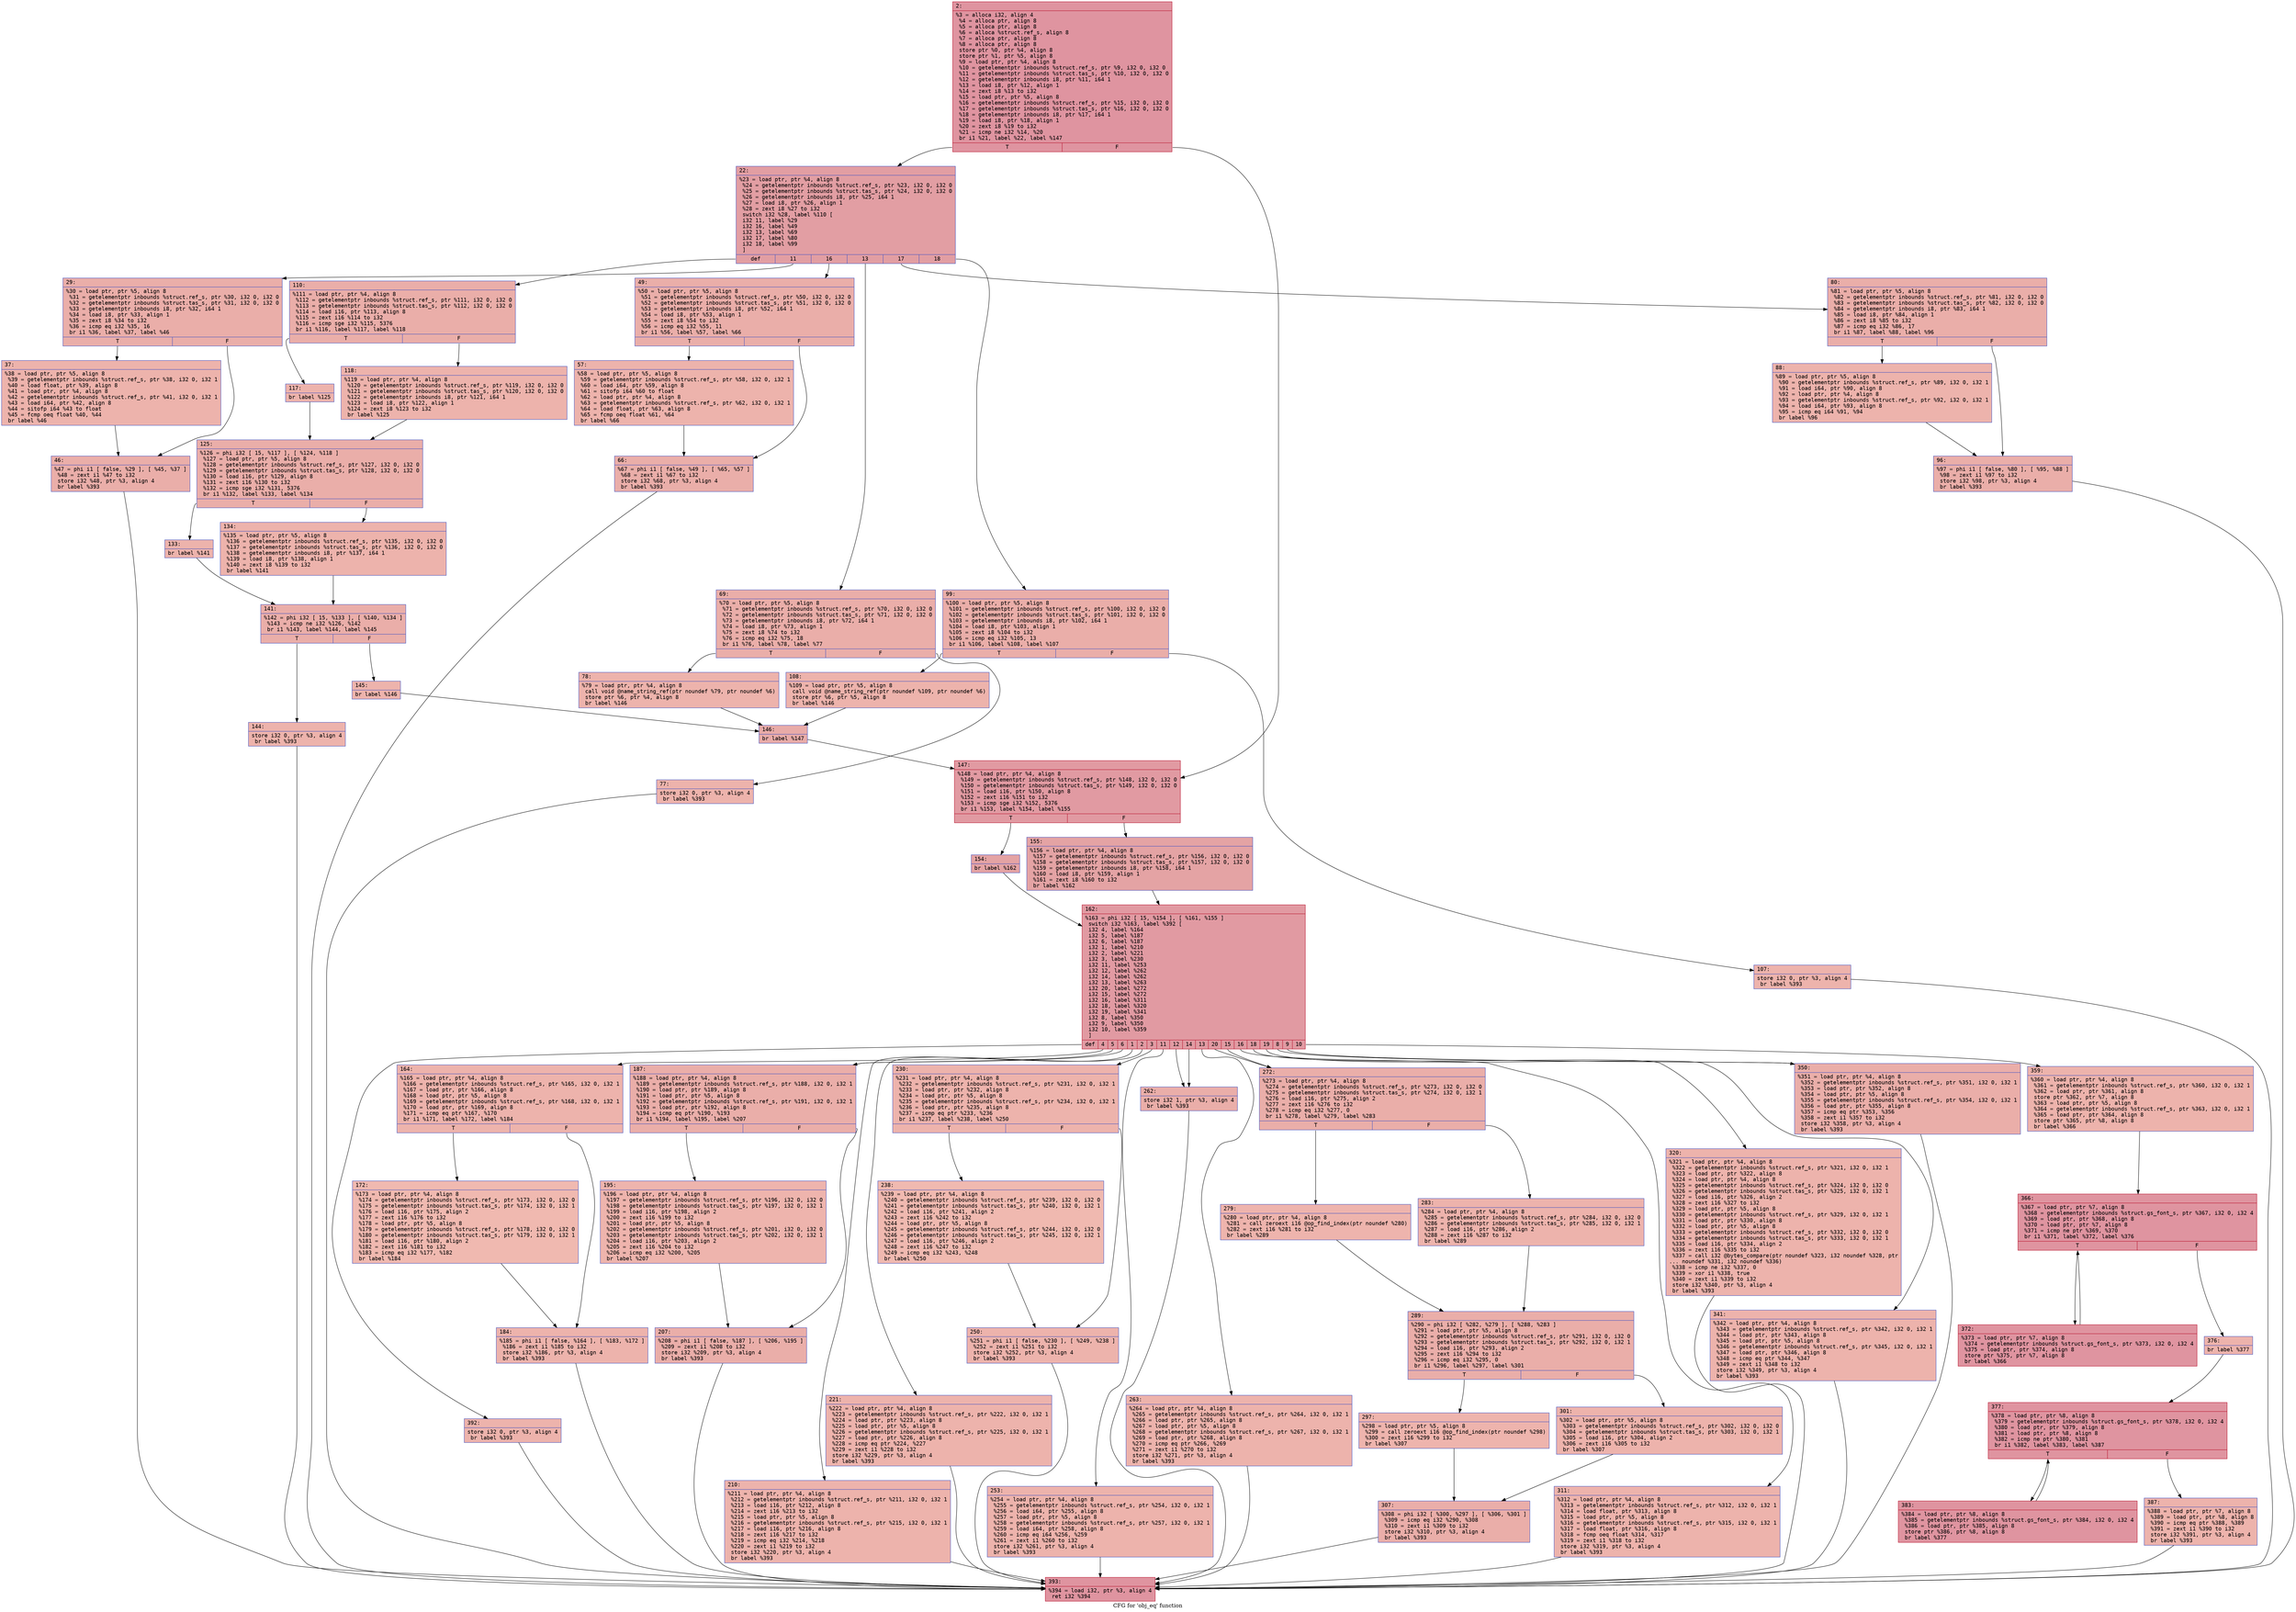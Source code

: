 digraph "CFG for 'obj_eq' function" {
	label="CFG for 'obj_eq' function";

	Node0x600003592f80 [shape=record,color="#b70d28ff", style=filled, fillcolor="#b70d2870" fontname="Courier",label="{2:\l|  %3 = alloca i32, align 4\l  %4 = alloca ptr, align 8\l  %5 = alloca ptr, align 8\l  %6 = alloca %struct.ref_s, align 8\l  %7 = alloca ptr, align 8\l  %8 = alloca ptr, align 8\l  store ptr %0, ptr %4, align 8\l  store ptr %1, ptr %5, align 8\l  %9 = load ptr, ptr %4, align 8\l  %10 = getelementptr inbounds %struct.ref_s, ptr %9, i32 0, i32 0\l  %11 = getelementptr inbounds %struct.tas_s, ptr %10, i32 0, i32 0\l  %12 = getelementptr inbounds i8, ptr %11, i64 1\l  %13 = load i8, ptr %12, align 1\l  %14 = zext i8 %13 to i32\l  %15 = load ptr, ptr %5, align 8\l  %16 = getelementptr inbounds %struct.ref_s, ptr %15, i32 0, i32 0\l  %17 = getelementptr inbounds %struct.tas_s, ptr %16, i32 0, i32 0\l  %18 = getelementptr inbounds i8, ptr %17, i64 1\l  %19 = load i8, ptr %18, align 1\l  %20 = zext i8 %19 to i32\l  %21 = icmp ne i32 %14, %20\l  br i1 %21, label %22, label %147\l|{<s0>T|<s1>F}}"];
	Node0x600003592f80:s0 -> Node0x600003592fd0[tooltip="2 -> 22\nProbability 50.00%" ];
	Node0x600003592f80:s1 -> Node0x6000035937f0[tooltip="2 -> 147\nProbability 50.00%" ];
	Node0x600003592fd0 [shape=record,color="#3d50c3ff", style=filled, fillcolor="#be242e70" fontname="Courier",label="{22:\l|  %23 = load ptr, ptr %4, align 8\l  %24 = getelementptr inbounds %struct.ref_s, ptr %23, i32 0, i32 0\l  %25 = getelementptr inbounds %struct.tas_s, ptr %24, i32 0, i32 0\l  %26 = getelementptr inbounds i8, ptr %25, i64 1\l  %27 = load i8, ptr %26, align 1\l  %28 = zext i8 %27 to i32\l  switch i32 %28, label %110 [\l    i32 11, label %29\l    i32 16, label %49\l    i32 13, label %69\l    i32 17, label %80\l    i32 18, label %99\l  ]\l|{<s0>def|<s1>11|<s2>16|<s3>13|<s4>17|<s5>18}}"];
	Node0x600003592fd0:s0 -> Node0x6000035934d0[tooltip="22 -> 110\nProbability 16.67%" ];
	Node0x600003592fd0:s1 -> Node0x600003593020[tooltip="22 -> 29\nProbability 16.67%" ];
	Node0x600003592fd0:s2 -> Node0x600003593110[tooltip="22 -> 49\nProbability 16.67%" ];
	Node0x600003592fd0:s3 -> Node0x600003593200[tooltip="22 -> 69\nProbability 16.67%" ];
	Node0x600003592fd0:s4 -> Node0x6000035932f0[tooltip="22 -> 80\nProbability 16.67%" ];
	Node0x600003592fd0:s5 -> Node0x6000035933e0[tooltip="22 -> 99\nProbability 16.67%" ];
	Node0x600003593020 [shape=record,color="#3d50c3ff", style=filled, fillcolor="#d0473d70" fontname="Courier",label="{29:\l|  %30 = load ptr, ptr %5, align 8\l  %31 = getelementptr inbounds %struct.ref_s, ptr %30, i32 0, i32 0\l  %32 = getelementptr inbounds %struct.tas_s, ptr %31, i32 0, i32 0\l  %33 = getelementptr inbounds i8, ptr %32, i64 1\l  %34 = load i8, ptr %33, align 1\l  %35 = zext i8 %34 to i32\l  %36 = icmp eq i32 %35, 16\l  br i1 %36, label %37, label %46\l|{<s0>T|<s1>F}}"];
	Node0x600003593020:s0 -> Node0x600003593070[tooltip="29 -> 37\nProbability 50.00%" ];
	Node0x600003593020:s1 -> Node0x6000035930c0[tooltip="29 -> 46\nProbability 50.00%" ];
	Node0x600003593070 [shape=record,color="#3d50c3ff", style=filled, fillcolor="#d6524470" fontname="Courier",label="{37:\l|  %38 = load ptr, ptr %5, align 8\l  %39 = getelementptr inbounds %struct.ref_s, ptr %38, i32 0, i32 1\l  %40 = load float, ptr %39, align 8\l  %41 = load ptr, ptr %4, align 8\l  %42 = getelementptr inbounds %struct.ref_s, ptr %41, i32 0, i32 1\l  %43 = load i64, ptr %42, align 8\l  %44 = sitofp i64 %43 to float\l  %45 = fcmp oeq float %40, %44\l  br label %46\l}"];
	Node0x600003593070 -> Node0x6000035930c0[tooltip="37 -> 46\nProbability 100.00%" ];
	Node0x6000035930c0 [shape=record,color="#3d50c3ff", style=filled, fillcolor="#d0473d70" fontname="Courier",label="{46:\l|  %47 = phi i1 [ false, %29 ], [ %45, %37 ]\l  %48 = zext i1 %47 to i32\l  store i32 %48, ptr %3, align 4\l  br label %393\l}"];
	Node0x6000035930c0 -> Node0x6000035943c0[tooltip="46 -> 393\nProbability 100.00%" ];
	Node0x600003593110 [shape=record,color="#3d50c3ff", style=filled, fillcolor="#d0473d70" fontname="Courier",label="{49:\l|  %50 = load ptr, ptr %5, align 8\l  %51 = getelementptr inbounds %struct.ref_s, ptr %50, i32 0, i32 0\l  %52 = getelementptr inbounds %struct.tas_s, ptr %51, i32 0, i32 0\l  %53 = getelementptr inbounds i8, ptr %52, i64 1\l  %54 = load i8, ptr %53, align 1\l  %55 = zext i8 %54 to i32\l  %56 = icmp eq i32 %55, 11\l  br i1 %56, label %57, label %66\l|{<s0>T|<s1>F}}"];
	Node0x600003593110:s0 -> Node0x600003593160[tooltip="49 -> 57\nProbability 50.00%" ];
	Node0x600003593110:s1 -> Node0x6000035931b0[tooltip="49 -> 66\nProbability 50.00%" ];
	Node0x600003593160 [shape=record,color="#3d50c3ff", style=filled, fillcolor="#d6524470" fontname="Courier",label="{57:\l|  %58 = load ptr, ptr %5, align 8\l  %59 = getelementptr inbounds %struct.ref_s, ptr %58, i32 0, i32 1\l  %60 = load i64, ptr %59, align 8\l  %61 = sitofp i64 %60 to float\l  %62 = load ptr, ptr %4, align 8\l  %63 = getelementptr inbounds %struct.ref_s, ptr %62, i32 0, i32 1\l  %64 = load float, ptr %63, align 8\l  %65 = fcmp oeq float %61, %64\l  br label %66\l}"];
	Node0x600003593160 -> Node0x6000035931b0[tooltip="57 -> 66\nProbability 100.00%" ];
	Node0x6000035931b0 [shape=record,color="#3d50c3ff", style=filled, fillcolor="#d0473d70" fontname="Courier",label="{66:\l|  %67 = phi i1 [ false, %49 ], [ %65, %57 ]\l  %68 = zext i1 %67 to i32\l  store i32 %68, ptr %3, align 4\l  br label %393\l}"];
	Node0x6000035931b0 -> Node0x6000035943c0[tooltip="66 -> 393\nProbability 100.00%" ];
	Node0x600003593200 [shape=record,color="#3d50c3ff", style=filled, fillcolor="#d0473d70" fontname="Courier",label="{69:\l|  %70 = load ptr, ptr %5, align 8\l  %71 = getelementptr inbounds %struct.ref_s, ptr %70, i32 0, i32 0\l  %72 = getelementptr inbounds %struct.tas_s, ptr %71, i32 0, i32 0\l  %73 = getelementptr inbounds i8, ptr %72, i64 1\l  %74 = load i8, ptr %73, align 1\l  %75 = zext i8 %74 to i32\l  %76 = icmp eq i32 %75, 18\l  br i1 %76, label %78, label %77\l|{<s0>T|<s1>F}}"];
	Node0x600003593200:s0 -> Node0x6000035932a0[tooltip="69 -> 78\nProbability 50.00%" ];
	Node0x600003593200:s1 -> Node0x600003593250[tooltip="69 -> 77\nProbability 50.00%" ];
	Node0x600003593250 [shape=record,color="#3d50c3ff", style=filled, fillcolor="#d6524470" fontname="Courier",label="{77:\l|  store i32 0, ptr %3, align 4\l  br label %393\l}"];
	Node0x600003593250 -> Node0x6000035943c0[tooltip="77 -> 393\nProbability 100.00%" ];
	Node0x6000035932a0 [shape=record,color="#3d50c3ff", style=filled, fillcolor="#d6524470" fontname="Courier",label="{78:\l|  %79 = load ptr, ptr %4, align 8\l  call void @name_string_ref(ptr noundef %79, ptr noundef %6)\l  store ptr %6, ptr %4, align 8\l  br label %146\l}"];
	Node0x6000035932a0 -> Node0x6000035937a0[tooltip="78 -> 146\nProbability 100.00%" ];
	Node0x6000035932f0 [shape=record,color="#3d50c3ff", style=filled, fillcolor="#d0473d70" fontname="Courier",label="{80:\l|  %81 = load ptr, ptr %5, align 8\l  %82 = getelementptr inbounds %struct.ref_s, ptr %81, i32 0, i32 0\l  %83 = getelementptr inbounds %struct.tas_s, ptr %82, i32 0, i32 0\l  %84 = getelementptr inbounds i8, ptr %83, i64 1\l  %85 = load i8, ptr %84, align 1\l  %86 = zext i8 %85 to i32\l  %87 = icmp eq i32 %86, 17\l  br i1 %87, label %88, label %96\l|{<s0>T|<s1>F}}"];
	Node0x6000035932f0:s0 -> Node0x600003593340[tooltip="80 -> 88\nProbability 50.00%" ];
	Node0x6000035932f0:s1 -> Node0x600003593390[tooltip="80 -> 96\nProbability 50.00%" ];
	Node0x600003593340 [shape=record,color="#3d50c3ff", style=filled, fillcolor="#d6524470" fontname="Courier",label="{88:\l|  %89 = load ptr, ptr %5, align 8\l  %90 = getelementptr inbounds %struct.ref_s, ptr %89, i32 0, i32 1\l  %91 = load i64, ptr %90, align 8\l  %92 = load ptr, ptr %4, align 8\l  %93 = getelementptr inbounds %struct.ref_s, ptr %92, i32 0, i32 1\l  %94 = load i64, ptr %93, align 8\l  %95 = icmp eq i64 %91, %94\l  br label %96\l}"];
	Node0x600003593340 -> Node0x600003593390[tooltip="88 -> 96\nProbability 100.00%" ];
	Node0x600003593390 [shape=record,color="#3d50c3ff", style=filled, fillcolor="#d0473d70" fontname="Courier",label="{96:\l|  %97 = phi i1 [ false, %80 ], [ %95, %88 ]\l  %98 = zext i1 %97 to i32\l  store i32 %98, ptr %3, align 4\l  br label %393\l}"];
	Node0x600003593390 -> Node0x6000035943c0[tooltip="96 -> 393\nProbability 100.00%" ];
	Node0x6000035933e0 [shape=record,color="#3d50c3ff", style=filled, fillcolor="#d0473d70" fontname="Courier",label="{99:\l|  %100 = load ptr, ptr %5, align 8\l  %101 = getelementptr inbounds %struct.ref_s, ptr %100, i32 0, i32 0\l  %102 = getelementptr inbounds %struct.tas_s, ptr %101, i32 0, i32 0\l  %103 = getelementptr inbounds i8, ptr %102, i64 1\l  %104 = load i8, ptr %103, align 1\l  %105 = zext i8 %104 to i32\l  %106 = icmp eq i32 %105, 13\l  br i1 %106, label %108, label %107\l|{<s0>T|<s1>F}}"];
	Node0x6000035933e0:s0 -> Node0x600003593480[tooltip="99 -> 108\nProbability 50.00%" ];
	Node0x6000035933e0:s1 -> Node0x600003593430[tooltip="99 -> 107\nProbability 50.00%" ];
	Node0x600003593430 [shape=record,color="#3d50c3ff", style=filled, fillcolor="#d6524470" fontname="Courier",label="{107:\l|  store i32 0, ptr %3, align 4\l  br label %393\l}"];
	Node0x600003593430 -> Node0x6000035943c0[tooltip="107 -> 393\nProbability 100.00%" ];
	Node0x600003593480 [shape=record,color="#3d50c3ff", style=filled, fillcolor="#d6524470" fontname="Courier",label="{108:\l|  %109 = load ptr, ptr %5, align 8\l  call void @name_string_ref(ptr noundef %109, ptr noundef %6)\l  store ptr %6, ptr %5, align 8\l  br label %146\l}"];
	Node0x600003593480 -> Node0x6000035937a0[tooltip="108 -> 146\nProbability 100.00%" ];
	Node0x6000035934d0 [shape=record,color="#3d50c3ff", style=filled, fillcolor="#d0473d70" fontname="Courier",label="{110:\l|  %111 = load ptr, ptr %4, align 8\l  %112 = getelementptr inbounds %struct.ref_s, ptr %111, i32 0, i32 0\l  %113 = getelementptr inbounds %struct.tas_s, ptr %112, i32 0, i32 0\l  %114 = load i16, ptr %113, align 8\l  %115 = zext i16 %114 to i32\l  %116 = icmp sge i32 %115, 5376\l  br i1 %116, label %117, label %118\l|{<s0>T|<s1>F}}"];
	Node0x6000035934d0:s0 -> Node0x600003593520[tooltip="110 -> 117\nProbability 50.00%" ];
	Node0x6000035934d0:s1 -> Node0x600003593570[tooltip="110 -> 118\nProbability 50.00%" ];
	Node0x600003593520 [shape=record,color="#3d50c3ff", style=filled, fillcolor="#d6524470" fontname="Courier",label="{117:\l|  br label %125\l}"];
	Node0x600003593520 -> Node0x6000035935c0[tooltip="117 -> 125\nProbability 100.00%" ];
	Node0x600003593570 [shape=record,color="#3d50c3ff", style=filled, fillcolor="#d6524470" fontname="Courier",label="{118:\l|  %119 = load ptr, ptr %4, align 8\l  %120 = getelementptr inbounds %struct.ref_s, ptr %119, i32 0, i32 0\l  %121 = getelementptr inbounds %struct.tas_s, ptr %120, i32 0, i32 0\l  %122 = getelementptr inbounds i8, ptr %121, i64 1\l  %123 = load i8, ptr %122, align 1\l  %124 = zext i8 %123 to i32\l  br label %125\l}"];
	Node0x600003593570 -> Node0x6000035935c0[tooltip="118 -> 125\nProbability 100.00%" ];
	Node0x6000035935c0 [shape=record,color="#3d50c3ff", style=filled, fillcolor="#d0473d70" fontname="Courier",label="{125:\l|  %126 = phi i32 [ 15, %117 ], [ %124, %118 ]\l  %127 = load ptr, ptr %5, align 8\l  %128 = getelementptr inbounds %struct.ref_s, ptr %127, i32 0, i32 0\l  %129 = getelementptr inbounds %struct.tas_s, ptr %128, i32 0, i32 0\l  %130 = load i16, ptr %129, align 8\l  %131 = zext i16 %130 to i32\l  %132 = icmp sge i32 %131, 5376\l  br i1 %132, label %133, label %134\l|{<s0>T|<s1>F}}"];
	Node0x6000035935c0:s0 -> Node0x600003593610[tooltip="125 -> 133\nProbability 50.00%" ];
	Node0x6000035935c0:s1 -> Node0x600003593660[tooltip="125 -> 134\nProbability 50.00%" ];
	Node0x600003593610 [shape=record,color="#3d50c3ff", style=filled, fillcolor="#d6524470" fontname="Courier",label="{133:\l|  br label %141\l}"];
	Node0x600003593610 -> Node0x6000035936b0[tooltip="133 -> 141\nProbability 100.00%" ];
	Node0x600003593660 [shape=record,color="#3d50c3ff", style=filled, fillcolor="#d6524470" fontname="Courier",label="{134:\l|  %135 = load ptr, ptr %5, align 8\l  %136 = getelementptr inbounds %struct.ref_s, ptr %135, i32 0, i32 0\l  %137 = getelementptr inbounds %struct.tas_s, ptr %136, i32 0, i32 0\l  %138 = getelementptr inbounds i8, ptr %137, i64 1\l  %139 = load i8, ptr %138, align 1\l  %140 = zext i8 %139 to i32\l  br label %141\l}"];
	Node0x600003593660 -> Node0x6000035936b0[tooltip="134 -> 141\nProbability 100.00%" ];
	Node0x6000035936b0 [shape=record,color="#3d50c3ff", style=filled, fillcolor="#d0473d70" fontname="Courier",label="{141:\l|  %142 = phi i32 [ 15, %133 ], [ %140, %134 ]\l  %143 = icmp ne i32 %126, %142\l  br i1 %143, label %144, label %145\l|{<s0>T|<s1>F}}"];
	Node0x6000035936b0:s0 -> Node0x600003593700[tooltip="141 -> 144\nProbability 50.00%" ];
	Node0x6000035936b0:s1 -> Node0x600003593750[tooltip="141 -> 145\nProbability 50.00%" ];
	Node0x600003593700 [shape=record,color="#3d50c3ff", style=filled, fillcolor="#d6524470" fontname="Courier",label="{144:\l|  store i32 0, ptr %3, align 4\l  br label %393\l}"];
	Node0x600003593700 -> Node0x6000035943c0[tooltip="144 -> 393\nProbability 100.00%" ];
	Node0x600003593750 [shape=record,color="#3d50c3ff", style=filled, fillcolor="#d6524470" fontname="Courier",label="{145:\l|  br label %146\l}"];
	Node0x600003593750 -> Node0x6000035937a0[tooltip="145 -> 146\nProbability 100.00%" ];
	Node0x6000035937a0 [shape=record,color="#3d50c3ff", style=filled, fillcolor="#cc403a70" fontname="Courier",label="{146:\l|  br label %147\l}"];
	Node0x6000035937a0 -> Node0x6000035937f0[tooltip="146 -> 147\nProbability 100.00%" ];
	Node0x6000035937f0 [shape=record,color="#b70d28ff", style=filled, fillcolor="#bb1b2c70" fontname="Courier",label="{147:\l|  %148 = load ptr, ptr %4, align 8\l  %149 = getelementptr inbounds %struct.ref_s, ptr %148, i32 0, i32 0\l  %150 = getelementptr inbounds %struct.tas_s, ptr %149, i32 0, i32 0\l  %151 = load i16, ptr %150, align 8\l  %152 = zext i16 %151 to i32\l  %153 = icmp sge i32 %152, 5376\l  br i1 %153, label %154, label %155\l|{<s0>T|<s1>F}}"];
	Node0x6000035937f0:s0 -> Node0x600003593840[tooltip="147 -> 154\nProbability 50.00%" ];
	Node0x6000035937f0:s1 -> Node0x600003593890[tooltip="147 -> 155\nProbability 50.00%" ];
	Node0x600003593840 [shape=record,color="#3d50c3ff", style=filled, fillcolor="#c32e3170" fontname="Courier",label="{154:\l|  br label %162\l}"];
	Node0x600003593840 -> Node0x6000035938e0[tooltip="154 -> 162\nProbability 100.00%" ];
	Node0x600003593890 [shape=record,color="#3d50c3ff", style=filled, fillcolor="#c32e3170" fontname="Courier",label="{155:\l|  %156 = load ptr, ptr %4, align 8\l  %157 = getelementptr inbounds %struct.ref_s, ptr %156, i32 0, i32 0\l  %158 = getelementptr inbounds %struct.tas_s, ptr %157, i32 0, i32 0\l  %159 = getelementptr inbounds i8, ptr %158, i64 1\l  %160 = load i8, ptr %159, align 1\l  %161 = zext i8 %160 to i32\l  br label %162\l}"];
	Node0x600003593890 -> Node0x6000035938e0[tooltip="155 -> 162\nProbability 100.00%" ];
	Node0x6000035938e0 [shape=record,color="#b70d28ff", style=filled, fillcolor="#bb1b2c70" fontname="Courier",label="{162:\l|  %163 = phi i32 [ 15, %154 ], [ %161, %155 ]\l  switch i32 %163, label %392 [\l    i32 4, label %164\l    i32 5, label %187\l    i32 6, label %187\l    i32 1, label %210\l    i32 2, label %221\l    i32 3, label %230\l    i32 11, label %253\l    i32 12, label %262\l    i32 14, label %262\l    i32 13, label %263\l    i32 20, label %272\l    i32 15, label %272\l    i32 16, label %311\l    i32 18, label %320\l    i32 19, label %341\l    i32 8, label %350\l    i32 9, label %350\l    i32 10, label %359\l  ]\l|{<s0>def|<s1>4|<s2>5|<s3>6|<s4>1|<s5>2|<s6>3|<s7>11|<s8>12|<s9>14|<s10>13|<s11>20|<s12>15|<s13>16|<s14>18|<s15>19|<s16>8|<s17>9|<s18>10}}"];
	Node0x6000035938e0:s0 -> Node0x600003594370[tooltip="162 -> 392\nProbability 5.26%" ];
	Node0x6000035938e0:s1 -> Node0x600003593930[tooltip="162 -> 164\nProbability 5.26%" ];
	Node0x6000035938e0:s2 -> Node0x600003593a20[tooltip="162 -> 187\nProbability 10.53%" ];
	Node0x6000035938e0:s3 -> Node0x600003593a20[tooltip="162 -> 187\nProbability 10.53%" ];
	Node0x6000035938e0:s4 -> Node0x600003593b10[tooltip="162 -> 210\nProbability 5.26%" ];
	Node0x6000035938e0:s5 -> Node0x600003593b60[tooltip="162 -> 221\nProbability 5.26%" ];
	Node0x6000035938e0:s6 -> Node0x600003593bb0[tooltip="162 -> 230\nProbability 5.26%" ];
	Node0x6000035938e0:s7 -> Node0x600003593ca0[tooltip="162 -> 253\nProbability 5.26%" ];
	Node0x6000035938e0:s8 -> Node0x600003593cf0[tooltip="162 -> 262\nProbability 10.53%" ];
	Node0x6000035938e0:s9 -> Node0x600003593cf0[tooltip="162 -> 262\nProbability 10.53%" ];
	Node0x6000035938e0:s10 -> Node0x600003593d40[tooltip="162 -> 263\nProbability 5.26%" ];
	Node0x6000035938e0:s11 -> Node0x600003593d90[tooltip="162 -> 272\nProbability 10.53%" ];
	Node0x6000035938e0:s12 -> Node0x600003593d90[tooltip="162 -> 272\nProbability 10.53%" ];
	Node0x6000035938e0:s13 -> Node0x600003594000[tooltip="162 -> 311\nProbability 5.26%" ];
	Node0x6000035938e0:s14 -> Node0x600003594050[tooltip="162 -> 320\nProbability 5.26%" ];
	Node0x6000035938e0:s15 -> Node0x6000035940a0[tooltip="162 -> 341\nProbability 5.26%" ];
	Node0x6000035938e0:s16 -> Node0x6000035940f0[tooltip="162 -> 350\nProbability 10.53%" ];
	Node0x6000035938e0:s17 -> Node0x6000035940f0[tooltip="162 -> 350\nProbability 10.53%" ];
	Node0x6000035938e0:s18 -> Node0x600003594140[tooltip="162 -> 359\nProbability 5.26%" ];
	Node0x600003593930 [shape=record,color="#3d50c3ff", style=filled, fillcolor="#d6524470" fontname="Courier",label="{164:\l|  %165 = load ptr, ptr %4, align 8\l  %166 = getelementptr inbounds %struct.ref_s, ptr %165, i32 0, i32 1\l  %167 = load ptr, ptr %166, align 8\l  %168 = load ptr, ptr %5, align 8\l  %169 = getelementptr inbounds %struct.ref_s, ptr %168, i32 0, i32 1\l  %170 = load ptr, ptr %169, align 8\l  %171 = icmp eq ptr %167, %170\l  br i1 %171, label %172, label %184\l|{<s0>T|<s1>F}}"];
	Node0x600003593930:s0 -> Node0x600003593980[tooltip="164 -> 172\nProbability 37.50%" ];
	Node0x600003593930:s1 -> Node0x6000035939d0[tooltip="164 -> 184\nProbability 62.50%" ];
	Node0x600003593980 [shape=record,color="#3d50c3ff", style=filled, fillcolor="#de614d70" fontname="Courier",label="{172:\l|  %173 = load ptr, ptr %4, align 8\l  %174 = getelementptr inbounds %struct.ref_s, ptr %173, i32 0, i32 0\l  %175 = getelementptr inbounds %struct.tas_s, ptr %174, i32 0, i32 1\l  %176 = load i16, ptr %175, align 2\l  %177 = zext i16 %176 to i32\l  %178 = load ptr, ptr %5, align 8\l  %179 = getelementptr inbounds %struct.ref_s, ptr %178, i32 0, i32 0\l  %180 = getelementptr inbounds %struct.tas_s, ptr %179, i32 0, i32 1\l  %181 = load i16, ptr %180, align 2\l  %182 = zext i16 %181 to i32\l  %183 = icmp eq i32 %177, %182\l  br label %184\l}"];
	Node0x600003593980 -> Node0x6000035939d0[tooltip="172 -> 184\nProbability 100.00%" ];
	Node0x6000035939d0 [shape=record,color="#3d50c3ff", style=filled, fillcolor="#d6524470" fontname="Courier",label="{184:\l|  %185 = phi i1 [ false, %164 ], [ %183, %172 ]\l  %186 = zext i1 %185 to i32\l  store i32 %186, ptr %3, align 4\l  br label %393\l}"];
	Node0x6000035939d0 -> Node0x6000035943c0[tooltip="184 -> 393\nProbability 100.00%" ];
	Node0x600003593a20 [shape=record,color="#3d50c3ff", style=filled, fillcolor="#d0473d70" fontname="Courier",label="{187:\l|  %188 = load ptr, ptr %4, align 8\l  %189 = getelementptr inbounds %struct.ref_s, ptr %188, i32 0, i32 1\l  %190 = load ptr, ptr %189, align 8\l  %191 = load ptr, ptr %5, align 8\l  %192 = getelementptr inbounds %struct.ref_s, ptr %191, i32 0, i32 1\l  %193 = load ptr, ptr %192, align 8\l  %194 = icmp eq ptr %190, %193\l  br i1 %194, label %195, label %207\l|{<s0>T|<s1>F}}"];
	Node0x600003593a20:s0 -> Node0x600003593a70[tooltip="187 -> 195\nProbability 37.50%" ];
	Node0x600003593a20:s1 -> Node0x600003593ac0[tooltip="187 -> 207\nProbability 62.50%" ];
	Node0x600003593a70 [shape=record,color="#3d50c3ff", style=filled, fillcolor="#d8564670" fontname="Courier",label="{195:\l|  %196 = load ptr, ptr %4, align 8\l  %197 = getelementptr inbounds %struct.ref_s, ptr %196, i32 0, i32 0\l  %198 = getelementptr inbounds %struct.tas_s, ptr %197, i32 0, i32 1\l  %199 = load i16, ptr %198, align 2\l  %200 = zext i16 %199 to i32\l  %201 = load ptr, ptr %5, align 8\l  %202 = getelementptr inbounds %struct.ref_s, ptr %201, i32 0, i32 0\l  %203 = getelementptr inbounds %struct.tas_s, ptr %202, i32 0, i32 1\l  %204 = load i16, ptr %203, align 2\l  %205 = zext i16 %204 to i32\l  %206 = icmp eq i32 %200, %205\l  br label %207\l}"];
	Node0x600003593a70 -> Node0x600003593ac0[tooltip="195 -> 207\nProbability 100.00%" ];
	Node0x600003593ac0 [shape=record,color="#3d50c3ff", style=filled, fillcolor="#d0473d70" fontname="Courier",label="{207:\l|  %208 = phi i1 [ false, %187 ], [ %206, %195 ]\l  %209 = zext i1 %208 to i32\l  store i32 %209, ptr %3, align 4\l  br label %393\l}"];
	Node0x600003593ac0 -> Node0x6000035943c0[tooltip="207 -> 393\nProbability 100.00%" ];
	Node0x600003593b10 [shape=record,color="#3d50c3ff", style=filled, fillcolor="#d6524470" fontname="Courier",label="{210:\l|  %211 = load ptr, ptr %4, align 8\l  %212 = getelementptr inbounds %struct.ref_s, ptr %211, i32 0, i32 1\l  %213 = load i16, ptr %212, align 8\l  %214 = zext i16 %213 to i32\l  %215 = load ptr, ptr %5, align 8\l  %216 = getelementptr inbounds %struct.ref_s, ptr %215, i32 0, i32 1\l  %217 = load i16, ptr %216, align 8\l  %218 = zext i16 %217 to i32\l  %219 = icmp eq i32 %214, %218\l  %220 = zext i1 %219 to i32\l  store i32 %220, ptr %3, align 4\l  br label %393\l}"];
	Node0x600003593b10 -> Node0x6000035943c0[tooltip="210 -> 393\nProbability 100.00%" ];
	Node0x600003593b60 [shape=record,color="#3d50c3ff", style=filled, fillcolor="#d6524470" fontname="Courier",label="{221:\l|  %222 = load ptr, ptr %4, align 8\l  %223 = getelementptr inbounds %struct.ref_s, ptr %222, i32 0, i32 1\l  %224 = load ptr, ptr %223, align 8\l  %225 = load ptr, ptr %5, align 8\l  %226 = getelementptr inbounds %struct.ref_s, ptr %225, i32 0, i32 1\l  %227 = load ptr, ptr %226, align 8\l  %228 = icmp eq ptr %224, %227\l  %229 = zext i1 %228 to i32\l  store i32 %229, ptr %3, align 4\l  br label %393\l}"];
	Node0x600003593b60 -> Node0x6000035943c0[tooltip="221 -> 393\nProbability 100.00%" ];
	Node0x600003593bb0 [shape=record,color="#3d50c3ff", style=filled, fillcolor="#d6524470" fontname="Courier",label="{230:\l|  %231 = load ptr, ptr %4, align 8\l  %232 = getelementptr inbounds %struct.ref_s, ptr %231, i32 0, i32 1\l  %233 = load ptr, ptr %232, align 8\l  %234 = load ptr, ptr %5, align 8\l  %235 = getelementptr inbounds %struct.ref_s, ptr %234, i32 0, i32 1\l  %236 = load ptr, ptr %235, align 8\l  %237 = icmp eq ptr %233, %236\l  br i1 %237, label %238, label %250\l|{<s0>T|<s1>F}}"];
	Node0x600003593bb0:s0 -> Node0x600003593c00[tooltip="230 -> 238\nProbability 37.50%" ];
	Node0x600003593bb0:s1 -> Node0x600003593c50[tooltip="230 -> 250\nProbability 62.50%" ];
	Node0x600003593c00 [shape=record,color="#3d50c3ff", style=filled, fillcolor="#de614d70" fontname="Courier",label="{238:\l|  %239 = load ptr, ptr %4, align 8\l  %240 = getelementptr inbounds %struct.ref_s, ptr %239, i32 0, i32 0\l  %241 = getelementptr inbounds %struct.tas_s, ptr %240, i32 0, i32 1\l  %242 = load i16, ptr %241, align 2\l  %243 = zext i16 %242 to i32\l  %244 = load ptr, ptr %5, align 8\l  %245 = getelementptr inbounds %struct.ref_s, ptr %244, i32 0, i32 0\l  %246 = getelementptr inbounds %struct.tas_s, ptr %245, i32 0, i32 1\l  %247 = load i16, ptr %246, align 2\l  %248 = zext i16 %247 to i32\l  %249 = icmp eq i32 %243, %248\l  br label %250\l}"];
	Node0x600003593c00 -> Node0x600003593c50[tooltip="238 -> 250\nProbability 100.00%" ];
	Node0x600003593c50 [shape=record,color="#3d50c3ff", style=filled, fillcolor="#d6524470" fontname="Courier",label="{250:\l|  %251 = phi i1 [ false, %230 ], [ %249, %238 ]\l  %252 = zext i1 %251 to i32\l  store i32 %252, ptr %3, align 4\l  br label %393\l}"];
	Node0x600003593c50 -> Node0x6000035943c0[tooltip="250 -> 393\nProbability 100.00%" ];
	Node0x600003593ca0 [shape=record,color="#3d50c3ff", style=filled, fillcolor="#d6524470" fontname="Courier",label="{253:\l|  %254 = load ptr, ptr %4, align 8\l  %255 = getelementptr inbounds %struct.ref_s, ptr %254, i32 0, i32 1\l  %256 = load i64, ptr %255, align 8\l  %257 = load ptr, ptr %5, align 8\l  %258 = getelementptr inbounds %struct.ref_s, ptr %257, i32 0, i32 1\l  %259 = load i64, ptr %258, align 8\l  %260 = icmp eq i64 %256, %259\l  %261 = zext i1 %260 to i32\l  store i32 %261, ptr %3, align 4\l  br label %393\l}"];
	Node0x600003593ca0 -> Node0x6000035943c0[tooltip="253 -> 393\nProbability 100.00%" ];
	Node0x600003593cf0 [shape=record,color="#3d50c3ff", style=filled, fillcolor="#d0473d70" fontname="Courier",label="{262:\l|  store i32 1, ptr %3, align 4\l  br label %393\l}"];
	Node0x600003593cf0 -> Node0x6000035943c0[tooltip="262 -> 393\nProbability 100.00%" ];
	Node0x600003593d40 [shape=record,color="#3d50c3ff", style=filled, fillcolor="#d6524470" fontname="Courier",label="{263:\l|  %264 = load ptr, ptr %4, align 8\l  %265 = getelementptr inbounds %struct.ref_s, ptr %264, i32 0, i32 1\l  %266 = load ptr, ptr %265, align 8\l  %267 = load ptr, ptr %5, align 8\l  %268 = getelementptr inbounds %struct.ref_s, ptr %267, i32 0, i32 1\l  %269 = load ptr, ptr %268, align 8\l  %270 = icmp eq ptr %266, %269\l  %271 = zext i1 %270 to i32\l  store i32 %271, ptr %3, align 4\l  br label %393\l}"];
	Node0x600003593d40 -> Node0x6000035943c0[tooltip="263 -> 393\nProbability 100.00%" ];
	Node0x600003593d90 [shape=record,color="#3d50c3ff", style=filled, fillcolor="#d0473d70" fontname="Courier",label="{272:\l|  %273 = load ptr, ptr %4, align 8\l  %274 = getelementptr inbounds %struct.ref_s, ptr %273, i32 0, i32 0\l  %275 = getelementptr inbounds %struct.tas_s, ptr %274, i32 0, i32 1\l  %276 = load i16, ptr %275, align 2\l  %277 = zext i16 %276 to i32\l  %278 = icmp eq i32 %277, 0\l  br i1 %278, label %279, label %283\l|{<s0>T|<s1>F}}"];
	Node0x600003593d90:s0 -> Node0x600003593de0[tooltip="272 -> 279\nProbability 37.50%" ];
	Node0x600003593d90:s1 -> Node0x600003593e30[tooltip="272 -> 283\nProbability 62.50%" ];
	Node0x600003593de0 [shape=record,color="#3d50c3ff", style=filled, fillcolor="#d8564670" fontname="Courier",label="{279:\l|  %280 = load ptr, ptr %4, align 8\l  %281 = call zeroext i16 @op_find_index(ptr noundef %280)\l  %282 = zext i16 %281 to i32\l  br label %289\l}"];
	Node0x600003593de0 -> Node0x600003593e80[tooltip="279 -> 289\nProbability 100.00%" ];
	Node0x600003593e30 [shape=record,color="#3d50c3ff", style=filled, fillcolor="#d6524470" fontname="Courier",label="{283:\l|  %284 = load ptr, ptr %4, align 8\l  %285 = getelementptr inbounds %struct.ref_s, ptr %284, i32 0, i32 0\l  %286 = getelementptr inbounds %struct.tas_s, ptr %285, i32 0, i32 1\l  %287 = load i16, ptr %286, align 2\l  %288 = zext i16 %287 to i32\l  br label %289\l}"];
	Node0x600003593e30 -> Node0x600003593e80[tooltip="283 -> 289\nProbability 100.00%" ];
	Node0x600003593e80 [shape=record,color="#3d50c3ff", style=filled, fillcolor="#d0473d70" fontname="Courier",label="{289:\l|  %290 = phi i32 [ %282, %279 ], [ %288, %283 ]\l  %291 = load ptr, ptr %5, align 8\l  %292 = getelementptr inbounds %struct.ref_s, ptr %291, i32 0, i32 0\l  %293 = getelementptr inbounds %struct.tas_s, ptr %292, i32 0, i32 1\l  %294 = load i16, ptr %293, align 2\l  %295 = zext i16 %294 to i32\l  %296 = icmp eq i32 %295, 0\l  br i1 %296, label %297, label %301\l|{<s0>T|<s1>F}}"];
	Node0x600003593e80:s0 -> Node0x600003593ed0[tooltip="289 -> 297\nProbability 37.50%" ];
	Node0x600003593e80:s1 -> Node0x600003593f20[tooltip="289 -> 301\nProbability 62.50%" ];
	Node0x600003593ed0 [shape=record,color="#3d50c3ff", style=filled, fillcolor="#d8564670" fontname="Courier",label="{297:\l|  %298 = load ptr, ptr %5, align 8\l  %299 = call zeroext i16 @op_find_index(ptr noundef %298)\l  %300 = zext i16 %299 to i32\l  br label %307\l}"];
	Node0x600003593ed0 -> Node0x600003593f70[tooltip="297 -> 307\nProbability 100.00%" ];
	Node0x600003593f20 [shape=record,color="#3d50c3ff", style=filled, fillcolor="#d6524470" fontname="Courier",label="{301:\l|  %302 = load ptr, ptr %5, align 8\l  %303 = getelementptr inbounds %struct.ref_s, ptr %302, i32 0, i32 0\l  %304 = getelementptr inbounds %struct.tas_s, ptr %303, i32 0, i32 1\l  %305 = load i16, ptr %304, align 2\l  %306 = zext i16 %305 to i32\l  br label %307\l}"];
	Node0x600003593f20 -> Node0x600003593f70[tooltip="301 -> 307\nProbability 100.00%" ];
	Node0x600003593f70 [shape=record,color="#3d50c3ff", style=filled, fillcolor="#d0473d70" fontname="Courier",label="{307:\l|  %308 = phi i32 [ %300, %297 ], [ %306, %301 ]\l  %309 = icmp eq i32 %290, %308\l  %310 = zext i1 %309 to i32\l  store i32 %310, ptr %3, align 4\l  br label %393\l}"];
	Node0x600003593f70 -> Node0x6000035943c0[tooltip="307 -> 393\nProbability 100.00%" ];
	Node0x600003594000 [shape=record,color="#3d50c3ff", style=filled, fillcolor="#d6524470" fontname="Courier",label="{311:\l|  %312 = load ptr, ptr %4, align 8\l  %313 = getelementptr inbounds %struct.ref_s, ptr %312, i32 0, i32 1\l  %314 = load float, ptr %313, align 8\l  %315 = load ptr, ptr %5, align 8\l  %316 = getelementptr inbounds %struct.ref_s, ptr %315, i32 0, i32 1\l  %317 = load float, ptr %316, align 8\l  %318 = fcmp oeq float %314, %317\l  %319 = zext i1 %318 to i32\l  store i32 %319, ptr %3, align 4\l  br label %393\l}"];
	Node0x600003594000 -> Node0x6000035943c0[tooltip="311 -> 393\nProbability 100.00%" ];
	Node0x600003594050 [shape=record,color="#3d50c3ff", style=filled, fillcolor="#d6524470" fontname="Courier",label="{320:\l|  %321 = load ptr, ptr %4, align 8\l  %322 = getelementptr inbounds %struct.ref_s, ptr %321, i32 0, i32 1\l  %323 = load ptr, ptr %322, align 8\l  %324 = load ptr, ptr %4, align 8\l  %325 = getelementptr inbounds %struct.ref_s, ptr %324, i32 0, i32 0\l  %326 = getelementptr inbounds %struct.tas_s, ptr %325, i32 0, i32 1\l  %327 = load i16, ptr %326, align 2\l  %328 = zext i16 %327 to i32\l  %329 = load ptr, ptr %5, align 8\l  %330 = getelementptr inbounds %struct.ref_s, ptr %329, i32 0, i32 1\l  %331 = load ptr, ptr %330, align 8\l  %332 = load ptr, ptr %5, align 8\l  %333 = getelementptr inbounds %struct.ref_s, ptr %332, i32 0, i32 0\l  %334 = getelementptr inbounds %struct.tas_s, ptr %333, i32 0, i32 1\l  %335 = load i16, ptr %334, align 2\l  %336 = zext i16 %335 to i32\l  %337 = call i32 @bytes_compare(ptr noundef %323, i32 noundef %328, ptr\l... noundef %331, i32 noundef %336)\l  %338 = icmp ne i32 %337, 0\l  %339 = xor i1 %338, true\l  %340 = zext i1 %339 to i32\l  store i32 %340, ptr %3, align 4\l  br label %393\l}"];
	Node0x600003594050 -> Node0x6000035943c0[tooltip="320 -> 393\nProbability 100.00%" ];
	Node0x6000035940a0 [shape=record,color="#3d50c3ff", style=filled, fillcolor="#d6524470" fontname="Courier",label="{341:\l|  %342 = load ptr, ptr %4, align 8\l  %343 = getelementptr inbounds %struct.ref_s, ptr %342, i32 0, i32 1\l  %344 = load ptr, ptr %343, align 8\l  %345 = load ptr, ptr %5, align 8\l  %346 = getelementptr inbounds %struct.ref_s, ptr %345, i32 0, i32 1\l  %347 = load ptr, ptr %346, align 8\l  %348 = icmp eq ptr %344, %347\l  %349 = zext i1 %348 to i32\l  store i32 %349, ptr %3, align 4\l  br label %393\l}"];
	Node0x6000035940a0 -> Node0x6000035943c0[tooltip="341 -> 393\nProbability 100.00%" ];
	Node0x6000035940f0 [shape=record,color="#3d50c3ff", style=filled, fillcolor="#d0473d70" fontname="Courier",label="{350:\l|  %351 = load ptr, ptr %4, align 8\l  %352 = getelementptr inbounds %struct.ref_s, ptr %351, i32 0, i32 1\l  %353 = load ptr, ptr %352, align 8\l  %354 = load ptr, ptr %5, align 8\l  %355 = getelementptr inbounds %struct.ref_s, ptr %354, i32 0, i32 1\l  %356 = load ptr, ptr %355, align 8\l  %357 = icmp eq ptr %353, %356\l  %358 = zext i1 %357 to i32\l  store i32 %358, ptr %3, align 4\l  br label %393\l}"];
	Node0x6000035940f0 -> Node0x6000035943c0[tooltip="350 -> 393\nProbability 100.00%" ];
	Node0x600003594140 [shape=record,color="#3d50c3ff", style=filled, fillcolor="#d6524470" fontname="Courier",label="{359:\l|  %360 = load ptr, ptr %4, align 8\l  %361 = getelementptr inbounds %struct.ref_s, ptr %360, i32 0, i32 1\l  %362 = load ptr, ptr %361, align 8\l  store ptr %362, ptr %7, align 8\l  %363 = load ptr, ptr %5, align 8\l  %364 = getelementptr inbounds %struct.ref_s, ptr %363, i32 0, i32 1\l  %365 = load ptr, ptr %364, align 8\l  store ptr %365, ptr %8, align 8\l  br label %366\l}"];
	Node0x600003594140 -> Node0x600003594190[tooltip="359 -> 366\nProbability 100.00%" ];
	Node0x600003594190 [shape=record,color="#b70d28ff", style=filled, fillcolor="#b70d2870" fontname="Courier",label="{366:\l|  %367 = load ptr, ptr %7, align 8\l  %368 = getelementptr inbounds %struct.gs_font_s, ptr %367, i32 0, i32 4\l  %369 = load ptr, ptr %368, align 8\l  %370 = load ptr, ptr %7, align 8\l  %371 = icmp ne ptr %369, %370\l  br i1 %371, label %372, label %376\l|{<s0>T|<s1>F}}"];
	Node0x600003594190:s0 -> Node0x6000035941e0[tooltip="366 -> 372\nProbability 96.88%" ];
	Node0x600003594190:s1 -> Node0x600003594230[tooltip="366 -> 376\nProbability 3.12%" ];
	Node0x6000035941e0 [shape=record,color="#b70d28ff", style=filled, fillcolor="#b70d2870" fontname="Courier",label="{372:\l|  %373 = load ptr, ptr %7, align 8\l  %374 = getelementptr inbounds %struct.gs_font_s, ptr %373, i32 0, i32 4\l  %375 = load ptr, ptr %374, align 8\l  store ptr %375, ptr %7, align 8\l  br label %366\l}"];
	Node0x6000035941e0 -> Node0x600003594190[tooltip="372 -> 366\nProbability 100.00%" ];
	Node0x600003594230 [shape=record,color="#3d50c3ff", style=filled, fillcolor="#d6524470" fontname="Courier",label="{376:\l|  br label %377\l}"];
	Node0x600003594230 -> Node0x600003594280[tooltip="376 -> 377\nProbability 100.00%" ];
	Node0x600003594280 [shape=record,color="#b70d28ff", style=filled, fillcolor="#b70d2870" fontname="Courier",label="{377:\l|  %378 = load ptr, ptr %8, align 8\l  %379 = getelementptr inbounds %struct.gs_font_s, ptr %378, i32 0, i32 4\l  %380 = load ptr, ptr %379, align 8\l  %381 = load ptr, ptr %8, align 8\l  %382 = icmp ne ptr %380, %381\l  br i1 %382, label %383, label %387\l|{<s0>T|<s1>F}}"];
	Node0x600003594280:s0 -> Node0x6000035942d0[tooltip="377 -> 383\nProbability 96.88%" ];
	Node0x600003594280:s1 -> Node0x600003594320[tooltip="377 -> 387\nProbability 3.12%" ];
	Node0x6000035942d0 [shape=record,color="#b70d28ff", style=filled, fillcolor="#b70d2870" fontname="Courier",label="{383:\l|  %384 = load ptr, ptr %8, align 8\l  %385 = getelementptr inbounds %struct.gs_font_s, ptr %384, i32 0, i32 4\l  %386 = load ptr, ptr %385, align 8\l  store ptr %386, ptr %8, align 8\l  br label %377\l}"];
	Node0x6000035942d0 -> Node0x600003594280[tooltip="383 -> 377\nProbability 100.00%" ];
	Node0x600003594320 [shape=record,color="#3d50c3ff", style=filled, fillcolor="#d6524470" fontname="Courier",label="{387:\l|  %388 = load ptr, ptr %7, align 8\l  %389 = load ptr, ptr %8, align 8\l  %390 = icmp eq ptr %388, %389\l  %391 = zext i1 %390 to i32\l  store i32 %391, ptr %3, align 4\l  br label %393\l}"];
	Node0x600003594320 -> Node0x6000035943c0[tooltip="387 -> 393\nProbability 100.00%" ];
	Node0x600003594370 [shape=record,color="#3d50c3ff", style=filled, fillcolor="#d6524470" fontname="Courier",label="{392:\l|  store i32 0, ptr %3, align 4\l  br label %393\l}"];
	Node0x600003594370 -> Node0x6000035943c0[tooltip="392 -> 393\nProbability 100.00%" ];
	Node0x6000035943c0 [shape=record,color="#b70d28ff", style=filled, fillcolor="#b70d2870" fontname="Courier",label="{393:\l|  %394 = load i32, ptr %3, align 4\l  ret i32 %394\l}"];
}
